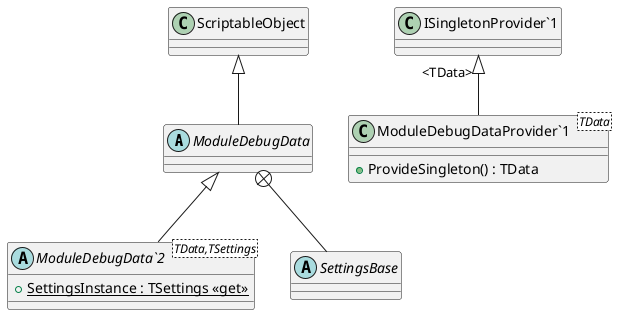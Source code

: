 @startuml
abstract class ModuleDebugData {
}
class "ModuleDebugDataProvider`1"<TData> {
    + ProvideSingleton() : TData
}
abstract class "ModuleDebugData`2"<TData,TSettings> {
    + {static} SettingsInstance : TSettings <<get>>
}
abstract class SettingsBase {
}
ScriptableObject <|-- ModuleDebugData
"ISingletonProvider`1" "<TData>" <|-- "ModuleDebugDataProvider`1"
ModuleDebugData <|-- "ModuleDebugData`2"
ModuleDebugData +-- SettingsBase
@enduml
